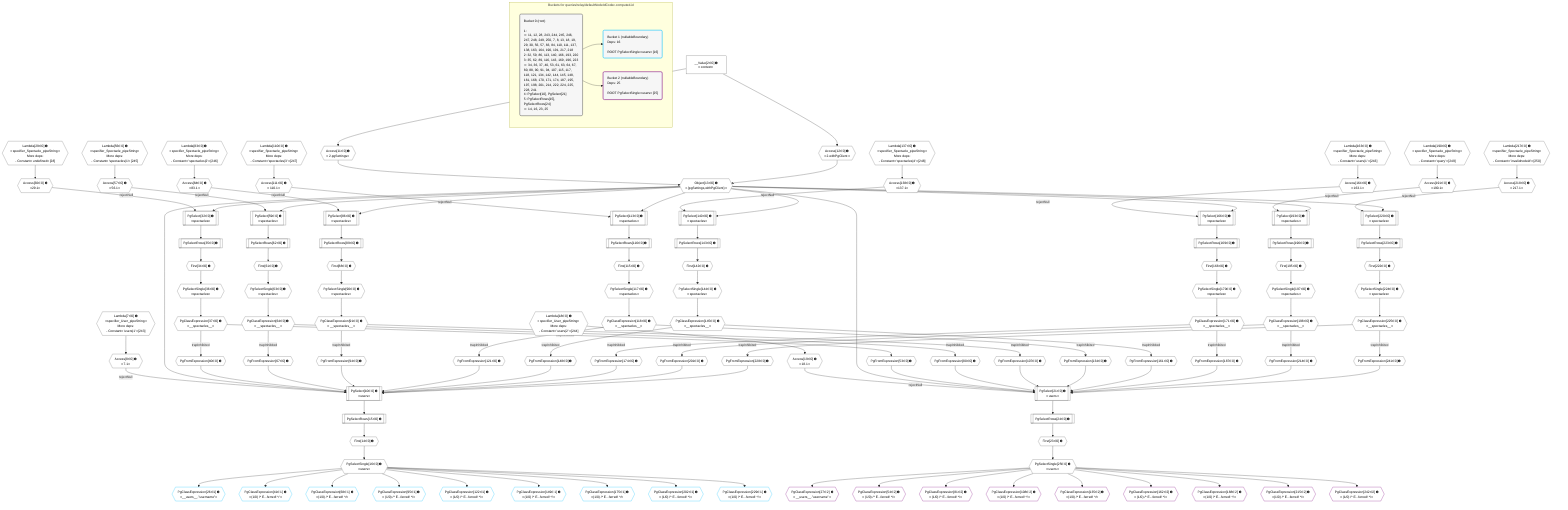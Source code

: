 %%{init: {'themeVariables': { 'fontSize': '12px'}}}%%
graph TD
    classDef path fill:#eee,stroke:#000,color:#000
    classDef plan fill:#fff,stroke-width:1px,color:#000
    classDef itemplan fill:#fff,stroke-width:2px,color:#000
    classDef unbatchedplan fill:#dff,stroke-width:1px,color:#000
    classDef sideeffectplan fill:#fcc,stroke-width:2px,color:#000
    classDef bucket fill:#f6f6f6,color:#000,stroke-width:2px,text-align:left

    subgraph "Buckets for queries/relay/defaultNodeIdCodec.computed-id"
    Bucket0("Bucket 0 (root)<br /><br />1: <br />ᐳ: 11, 12, 28, 243, 244, 245, 246, 247, 248, 249, 250, 7, 8, 13, 18, 19, 29, 30, 56, 57, 83, 84, 110, 111, 137, 138, 163, 164, 190, 191, 217, 218<br />2: 32, 59, 86, 113, 140, 166, 193, 220<br />3: 35, 62, 89, 116, 143, 169, 196, 223<br />ᐳ: 34, 36, 37, 40, 53, 61, 63, 64, 67, 80, 88, 90, 91, 94, 107, 115, 117, 118, 121, 134, 142, 144, 145, 148, 161, 168, 170, 171, 174, 187, 195, 197, 198, 201, 214, 222, 224, 225, 228, 241<br />4: PgSelect[10], PgSelect[21]<br />5: PgSelectRows[15], PgSelectRows[24]<br />ᐳ: 14, 16, 23, 25"):::bucket
    Bucket1("Bucket 1 (nullableBoundary)<br />Deps: 16<br /><br />ROOT PgSelectSingleᐸusersᐳ[16]"):::bucket
    Bucket2("Bucket 2 (nullableBoundary)<br />Deps: 25<br /><br />ROOT PgSelectSingleᐸusersᐳ[25]"):::bucket
    end
    Bucket0 --> Bucket1 & Bucket2

    %% plan dependencies
    PgSelect10[["PgSelect[10∈0] ➊<br />ᐸusersᐳ"]]:::plan
    Object13{{"Object[13∈0] ➊<br />ᐸ{pgSettings,withPgClient}ᐳ"}}:::plan
    Access8{{"Access[8∈0] ➊<br />ᐸ7.1ᐳ"}}:::plan
    PgFromExpression40{{"PgFromExpression[40∈0] ➊"}}:::plan
    PgFromExpression67{{"PgFromExpression[67∈0] ➊"}}:::plan
    PgFromExpression94{{"PgFromExpression[94∈0] ➊"}}:::plan
    PgFromExpression121{{"PgFromExpression[121∈0] ➊"}}:::plan
    PgFromExpression148{{"PgFromExpression[148∈0] ➊"}}:::plan
    PgFromExpression174{{"PgFromExpression[174∈0] ➊"}}:::plan
    PgFromExpression201{{"PgFromExpression[201∈0] ➊"}}:::plan
    PgFromExpression228{{"PgFromExpression[228∈0] ➊"}}:::plan
    Access8 -->|rejectNull| PgSelect10
    Object13 & PgFromExpression40 & PgFromExpression67 & PgFromExpression94 & PgFromExpression121 & PgFromExpression148 & PgFromExpression174 & PgFromExpression201 & PgFromExpression228 --> PgSelect10
    PgSelect21[["PgSelect[21∈0] ➊<br />ᐸusersᐳ"]]:::plan
    Access19{{"Access[19∈0] ➊<br />ᐸ18.1ᐳ"}}:::plan
    PgFromExpression53{{"PgFromExpression[53∈0] ➊"}}:::plan
    PgFromExpression80{{"PgFromExpression[80∈0] ➊"}}:::plan
    PgFromExpression107{{"PgFromExpression[107∈0] ➊"}}:::plan
    PgFromExpression134{{"PgFromExpression[134∈0] ➊"}}:::plan
    PgFromExpression161{{"PgFromExpression[161∈0] ➊"}}:::plan
    PgFromExpression187{{"PgFromExpression[187∈0] ➊"}}:::plan
    PgFromExpression214{{"PgFromExpression[214∈0] ➊"}}:::plan
    PgFromExpression241{{"PgFromExpression[241∈0] ➊"}}:::plan
    Access19 -->|rejectNull| PgSelect21
    Object13 & PgFromExpression53 & PgFromExpression80 & PgFromExpression107 & PgFromExpression134 & PgFromExpression161 & PgFromExpression187 & PgFromExpression214 & PgFromExpression241 --> PgSelect21
    Access11{{"Access[11∈0] ➊<br />ᐸ2.pgSettingsᐳ"}}:::plan
    Access12{{"Access[12∈0] ➊<br />ᐸ2.withPgClientᐳ"}}:::plan
    Access11 & Access12 --> Object13
    PgSelect32[["PgSelect[32∈0] ➊<br />ᐸspectaclesᐳ"]]:::plan
    Access30{{"Access[30∈0] ➊<br />ᐸ29.1ᐳ"}}:::plan
    Access30 -->|rejectNull| PgSelect32
    Object13 --> PgSelect32
    PgSelect59[["PgSelect[59∈0] ➊<br />ᐸspectaclesᐳ"]]:::plan
    Access57{{"Access[57∈0] ➊<br />ᐸ56.1ᐳ"}}:::plan
    Access57 -->|rejectNull| PgSelect59
    Object13 --> PgSelect59
    PgSelect86[["PgSelect[86∈0] ➊<br />ᐸspectaclesᐳ"]]:::plan
    Access84{{"Access[84∈0] ➊<br />ᐸ83.1ᐳ"}}:::plan
    Access84 -->|rejectNull| PgSelect86
    Object13 --> PgSelect86
    PgSelect113[["PgSelect[113∈0] ➊<br />ᐸspectaclesᐳ"]]:::plan
    Access111{{"Access[111∈0] ➊<br />ᐸ110.1ᐳ"}}:::plan
    Access111 -->|rejectNull| PgSelect113
    Object13 --> PgSelect113
    PgSelect140[["PgSelect[140∈0] ➊<br />ᐸspectaclesᐳ"]]:::plan
    Access138{{"Access[138∈0] ➊<br />ᐸ137.1ᐳ"}}:::plan
    Access138 -->|rejectNull| PgSelect140
    Object13 --> PgSelect140
    PgSelect166[["PgSelect[166∈0] ➊<br />ᐸspectaclesᐳ"]]:::plan
    Access164{{"Access[164∈0] ➊<br />ᐸ163.1ᐳ"}}:::plan
    Access164 -->|rejectNull| PgSelect166
    Object13 --> PgSelect166
    PgSelect193[["PgSelect[193∈0] ➊<br />ᐸspectaclesᐳ"]]:::plan
    Access191{{"Access[191∈0] ➊<br />ᐸ190.1ᐳ"}}:::plan
    Access191 -->|rejectNull| PgSelect193
    Object13 --> PgSelect193
    PgSelect220[["PgSelect[220∈0] ➊<br />ᐸspectaclesᐳ"]]:::plan
    Access218{{"Access[218∈0] ➊<br />ᐸ217.1ᐳ"}}:::plan
    Access218 -->|rejectNull| PgSelect220
    Object13 --> PgSelect220
    Lambda7{{"Lambda[7∈0] ➊<br />ᐸspecifier_User_pipeStringᐳ<br />More deps:<br />- Constantᐸ'users|1'ᐳ[243]"}}:::plan
    Lambda7 --> Access8
    __Value2["__Value[2∈0] ➊<br />ᐸcontextᐳ"]:::plan
    __Value2 --> Access11
    __Value2 --> Access12
    First14{{"First[14∈0] ➊"}}:::plan
    PgSelectRows15[["PgSelectRows[15∈0] ➊"]]:::plan
    PgSelectRows15 --> First14
    PgSelect10 --> PgSelectRows15
    PgSelectSingle16{{"PgSelectSingle[16∈0] ➊<br />ᐸusersᐳ"}}:::plan
    First14 --> PgSelectSingle16
    Lambda18{{"Lambda[18∈0] ➊<br />ᐸspecifier_User_pipeStringᐳ<br />More deps:<br />- Constantᐸ'users|2'ᐳ[244]"}}:::plan
    Lambda18 --> Access19
    First23{{"First[23∈0] ➊"}}:::plan
    PgSelectRows24[["PgSelectRows[24∈0] ➊"]]:::plan
    PgSelectRows24 --> First23
    PgSelect21 --> PgSelectRows24
    PgSelectSingle25{{"PgSelectSingle[25∈0] ➊<br />ᐸusersᐳ"}}:::plan
    First23 --> PgSelectSingle25
    Lambda29{{"Lambda[29∈0] ➊<br />ᐸspecifier_Spectacle_pipeStringᐳ<br />More deps:<br />- Constantᐸundefinedᐳ[28]"}}:::plan
    Lambda29 --> Access30
    First34{{"First[34∈0] ➊"}}:::plan
    PgSelectRows35[["PgSelectRows[35∈0] ➊"]]:::plan
    PgSelectRows35 --> First34
    PgSelect32 --> PgSelectRows35
    PgSelectSingle36{{"PgSelectSingle[36∈0] ➊<br />ᐸspectaclesᐳ"}}:::plan
    First34 --> PgSelectSingle36
    PgClassExpression37{{"PgClassExpression[37∈0] ➊<br />ᐸ__spectacles__ᐳ"}}:::plan
    PgSelectSingle36 --> PgClassExpression37
    PgClassExpression37 -->|trapInhibited| PgFromExpression40
    PgClassExpression37 -->|trapInhibited| PgFromExpression53
    Lambda56{{"Lambda[56∈0] ➊<br />ᐸspecifier_Spectacle_pipeStringᐳ<br />More deps:<br />- Constantᐸ'spectacles|1'ᐳ[245]"}}:::plan
    Lambda56 --> Access57
    First61{{"First[61∈0] ➊"}}:::plan
    PgSelectRows62[["PgSelectRows[62∈0] ➊"]]:::plan
    PgSelectRows62 --> First61
    PgSelect59 --> PgSelectRows62
    PgSelectSingle63{{"PgSelectSingle[63∈0] ➊<br />ᐸspectaclesᐳ"}}:::plan
    First61 --> PgSelectSingle63
    PgClassExpression64{{"PgClassExpression[64∈0] ➊<br />ᐸ__spectacles__ᐳ"}}:::plan
    PgSelectSingle63 --> PgClassExpression64
    PgClassExpression64 -->|trapInhibited| PgFromExpression67
    PgClassExpression64 -->|trapInhibited| PgFromExpression80
    Lambda83{{"Lambda[83∈0] ➊<br />ᐸspecifier_Spectacle_pipeStringᐳ<br />More deps:<br />- Constantᐸ'spectacles|2'ᐳ[246]"}}:::plan
    Lambda83 --> Access84
    First88{{"First[88∈0] ➊"}}:::plan
    PgSelectRows89[["PgSelectRows[89∈0] ➊"]]:::plan
    PgSelectRows89 --> First88
    PgSelect86 --> PgSelectRows89
    PgSelectSingle90{{"PgSelectSingle[90∈0] ➊<br />ᐸspectaclesᐳ"}}:::plan
    First88 --> PgSelectSingle90
    PgClassExpression91{{"PgClassExpression[91∈0] ➊<br />ᐸ__spectacles__ᐳ"}}:::plan
    PgSelectSingle90 --> PgClassExpression91
    PgClassExpression91 -->|trapInhibited| PgFromExpression94
    PgClassExpression91 -->|trapInhibited| PgFromExpression107
    Lambda110{{"Lambda[110∈0] ➊<br />ᐸspecifier_Spectacle_pipeStringᐳ<br />More deps:<br />- Constantᐸ'spectacles|3'ᐳ[247]"}}:::plan
    Lambda110 --> Access111
    First115{{"First[115∈0] ➊"}}:::plan
    PgSelectRows116[["PgSelectRows[116∈0] ➊"]]:::plan
    PgSelectRows116 --> First115
    PgSelect113 --> PgSelectRows116
    PgSelectSingle117{{"PgSelectSingle[117∈0] ➊<br />ᐸspectaclesᐳ"}}:::plan
    First115 --> PgSelectSingle117
    PgClassExpression118{{"PgClassExpression[118∈0] ➊<br />ᐸ__spectacles__ᐳ"}}:::plan
    PgSelectSingle117 --> PgClassExpression118
    PgClassExpression118 -->|trapInhibited| PgFromExpression121
    PgClassExpression118 -->|trapInhibited| PgFromExpression134
    Lambda137{{"Lambda[137∈0] ➊<br />ᐸspecifier_Spectacle_pipeStringᐳ<br />More deps:<br />- Constantᐸ'spectacles|4'ᐳ[248]"}}:::plan
    Lambda137 --> Access138
    First142{{"First[142∈0] ➊"}}:::plan
    PgSelectRows143[["PgSelectRows[143∈0] ➊"]]:::plan
    PgSelectRows143 --> First142
    PgSelect140 --> PgSelectRows143
    PgSelectSingle144{{"PgSelectSingle[144∈0] ➊<br />ᐸspectaclesᐳ"}}:::plan
    First142 --> PgSelectSingle144
    PgClassExpression145{{"PgClassExpression[145∈0] ➊<br />ᐸ__spectacles__ᐳ"}}:::plan
    PgSelectSingle144 --> PgClassExpression145
    PgClassExpression145 -->|trapInhibited| PgFromExpression148
    PgClassExpression145 -->|trapInhibited| PgFromExpression161
    Lambda163{{"Lambda[163∈0] ➊<br />ᐸspecifier_Spectacle_pipeStringᐳ<br />More deps:<br />- Constantᐸ'users|1'ᐳ[243]"}}:::plan
    Lambda163 --> Access164
    First168{{"First[168∈0] ➊"}}:::plan
    PgSelectRows169[["PgSelectRows[169∈0] ➊"]]:::plan
    PgSelectRows169 --> First168
    PgSelect166 --> PgSelectRows169
    PgSelectSingle170{{"PgSelectSingle[170∈0] ➊<br />ᐸspectaclesᐳ"}}:::plan
    First168 --> PgSelectSingle170
    PgClassExpression171{{"PgClassExpression[171∈0] ➊<br />ᐸ__spectacles__ᐳ"}}:::plan
    PgSelectSingle170 --> PgClassExpression171
    PgClassExpression171 -->|trapInhibited| PgFromExpression174
    PgClassExpression171 -->|trapInhibited| PgFromExpression187
    Lambda190{{"Lambda[190∈0] ➊<br />ᐸspecifier_Spectacle_pipeStringᐳ<br />More deps:<br />- Constantᐸ'query'ᐳ[249]"}}:::plan
    Lambda190 --> Access191
    First195{{"First[195∈0] ➊"}}:::plan
    PgSelectRows196[["PgSelectRows[196∈0] ➊"]]:::plan
    PgSelectRows196 --> First195
    PgSelect193 --> PgSelectRows196
    PgSelectSingle197{{"PgSelectSingle[197∈0] ➊<br />ᐸspectaclesᐳ"}}:::plan
    First195 --> PgSelectSingle197
    PgClassExpression198{{"PgClassExpression[198∈0] ➊<br />ᐸ__spectacles__ᐳ"}}:::plan
    PgSelectSingle197 --> PgClassExpression198
    PgClassExpression198 -->|trapInhibited| PgFromExpression201
    PgClassExpression198 -->|trapInhibited| PgFromExpression214
    Lambda217{{"Lambda[217∈0] ➊<br />ᐸspecifier_Spectacle_pipeStringᐳ<br />More deps:<br />- Constantᐸ'invalidnodeid'ᐳ[250]"}}:::plan
    Lambda217 --> Access218
    First222{{"First[222∈0] ➊"}}:::plan
    PgSelectRows223[["PgSelectRows[223∈0] ➊"]]:::plan
    PgSelectRows223 --> First222
    PgSelect220 --> PgSelectRows223
    PgSelectSingle224{{"PgSelectSingle[224∈0] ➊<br />ᐸspectaclesᐳ"}}:::plan
    First222 --> PgSelectSingle224
    PgClassExpression225{{"PgClassExpression[225∈0] ➊<br />ᐸ__spectacles__ᐳ"}}:::plan
    PgSelectSingle224 --> PgClassExpression225
    PgClassExpression225 -->|trapInhibited| PgFromExpression228
    PgClassExpression225 -->|trapInhibited| PgFromExpression241
    PgClassExpression26{{"PgClassExpression[26∈1] ➊<br />ᐸ__users__.”username”ᐳ"}}:::plan
    PgSelectSingle16 --> PgClassExpression26
    PgClassExpression41{{"PgClassExpression[41∈1] ➊<br />ᐸ(1/0) /* E...ferred! */ᐳ"}}:::plan
    PgSelectSingle16 --> PgClassExpression41
    PgClassExpression68{{"PgClassExpression[68∈1] ➊<br />ᐸ(1/0) /* E...ferred! */ᐳ"}}:::plan
    PgSelectSingle16 --> PgClassExpression68
    PgClassExpression95{{"PgClassExpression[95∈1] ➊<br />ᐸ(1/0) /* E...ferred! */ᐳ"}}:::plan
    PgSelectSingle16 --> PgClassExpression95
    PgClassExpression122{{"PgClassExpression[122∈1] ➊<br />ᐸ(1/0) /* E...ferred! */ᐳ"}}:::plan
    PgSelectSingle16 --> PgClassExpression122
    PgClassExpression149{{"PgClassExpression[149∈1] ➊<br />ᐸ(1/0) /* E...ferred! */ᐳ"}}:::plan
    PgSelectSingle16 --> PgClassExpression149
    PgClassExpression175{{"PgClassExpression[175∈1] ➊<br />ᐸ(1/0) /* E...ferred! */ᐳ"}}:::plan
    PgSelectSingle16 --> PgClassExpression175
    PgClassExpression202{{"PgClassExpression[202∈1] ➊<br />ᐸ(1/0) /* E...ferred! */ᐳ"}}:::plan
    PgSelectSingle16 --> PgClassExpression202
    PgClassExpression229{{"PgClassExpression[229∈1] ➊<br />ᐸ(1/0) /* E...ferred! */ᐳ"}}:::plan
    PgSelectSingle16 --> PgClassExpression229
    PgClassExpression27{{"PgClassExpression[27∈2] ➊<br />ᐸ__users__.”username”ᐳ"}}:::plan
    PgSelectSingle25 --> PgClassExpression27
    PgClassExpression54{{"PgClassExpression[54∈2] ➊<br />ᐸ(1/0) /* E...ferred! */ᐳ"}}:::plan
    PgSelectSingle25 --> PgClassExpression54
    PgClassExpression81{{"PgClassExpression[81∈2] ➊<br />ᐸ(1/0) /* E...ferred! */ᐳ"}}:::plan
    PgSelectSingle25 --> PgClassExpression81
    PgClassExpression108{{"PgClassExpression[108∈2] ➊<br />ᐸ(1/0) /* E...ferred! */ᐳ"}}:::plan
    PgSelectSingle25 --> PgClassExpression108
    PgClassExpression135{{"PgClassExpression[135∈2] ➊<br />ᐸ(1/0) /* E...ferred! */ᐳ"}}:::plan
    PgSelectSingle25 --> PgClassExpression135
    PgClassExpression162{{"PgClassExpression[162∈2] ➊<br />ᐸ(1/0) /* E...ferred! */ᐳ"}}:::plan
    PgSelectSingle25 --> PgClassExpression162
    PgClassExpression188{{"PgClassExpression[188∈2] ➊<br />ᐸ(1/0) /* E...ferred! */ᐳ"}}:::plan
    PgSelectSingle25 --> PgClassExpression188
    PgClassExpression215{{"PgClassExpression[215∈2] ➊<br />ᐸ(1/0) /* E...ferred! */ᐳ"}}:::plan
    PgSelectSingle25 --> PgClassExpression215
    PgClassExpression242{{"PgClassExpression[242∈2] ➊<br />ᐸ(1/0) /* E...ferred! */ᐳ"}}:::plan
    PgSelectSingle25 --> PgClassExpression242

    %% define steps
    classDef bucket0 stroke:#696969
    class Bucket0,__Value2,Lambda7,Access8,PgSelect10,Access11,Access12,Object13,First14,PgSelectRows15,PgSelectSingle16,Lambda18,Access19,PgSelect21,First23,PgSelectRows24,PgSelectSingle25,Lambda29,Access30,PgSelect32,First34,PgSelectRows35,PgSelectSingle36,PgClassExpression37,PgFromExpression40,PgFromExpression53,Lambda56,Access57,PgSelect59,First61,PgSelectRows62,PgSelectSingle63,PgClassExpression64,PgFromExpression67,PgFromExpression80,Lambda83,Access84,PgSelect86,First88,PgSelectRows89,PgSelectSingle90,PgClassExpression91,PgFromExpression94,PgFromExpression107,Lambda110,Access111,PgSelect113,First115,PgSelectRows116,PgSelectSingle117,PgClassExpression118,PgFromExpression121,PgFromExpression134,Lambda137,Access138,PgSelect140,First142,PgSelectRows143,PgSelectSingle144,PgClassExpression145,PgFromExpression148,PgFromExpression161,Lambda163,Access164,PgSelect166,First168,PgSelectRows169,PgSelectSingle170,PgClassExpression171,PgFromExpression174,PgFromExpression187,Lambda190,Access191,PgSelect193,First195,PgSelectRows196,PgSelectSingle197,PgClassExpression198,PgFromExpression201,PgFromExpression214,Lambda217,Access218,PgSelect220,First222,PgSelectRows223,PgSelectSingle224,PgClassExpression225,PgFromExpression228,PgFromExpression241 bucket0
    classDef bucket1 stroke:#00bfff
    class Bucket1,PgClassExpression26,PgClassExpression41,PgClassExpression68,PgClassExpression95,PgClassExpression122,PgClassExpression149,PgClassExpression175,PgClassExpression202,PgClassExpression229 bucket1
    classDef bucket2 stroke:#7f007f
    class Bucket2,PgClassExpression27,PgClassExpression54,PgClassExpression81,PgClassExpression108,PgClassExpression135,PgClassExpression162,PgClassExpression188,PgClassExpression215,PgClassExpression242 bucket2